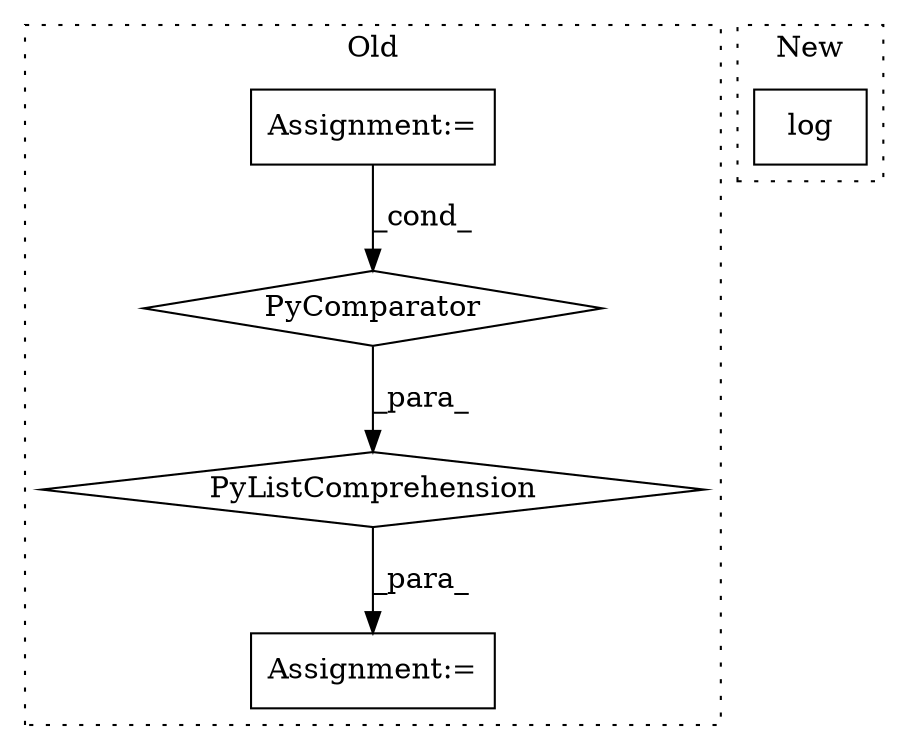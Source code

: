 digraph G {
subgraph cluster0 {
1 [label="PyComparator" a="113" s="3356" l="36" shape="diamond"];
3 [label="Assignment:=" a="7" s="3356" l="36" shape="box"];
4 [label="Assignment:=" a="7" s="3255" l="16" shape="box"];
5 [label="PyListComprehension" a="109" s="3271" l="129" shape="diamond"];
label = "Old";
style="dotted";
}
subgraph cluster1 {
2 [label="log" a="32" s="3649,3689" l="4,1" shape="box"];
label = "New";
style="dotted";
}
1 -> 5 [label="_para_"];
3 -> 1 [label="_cond_"];
5 -> 4 [label="_para_"];
}
